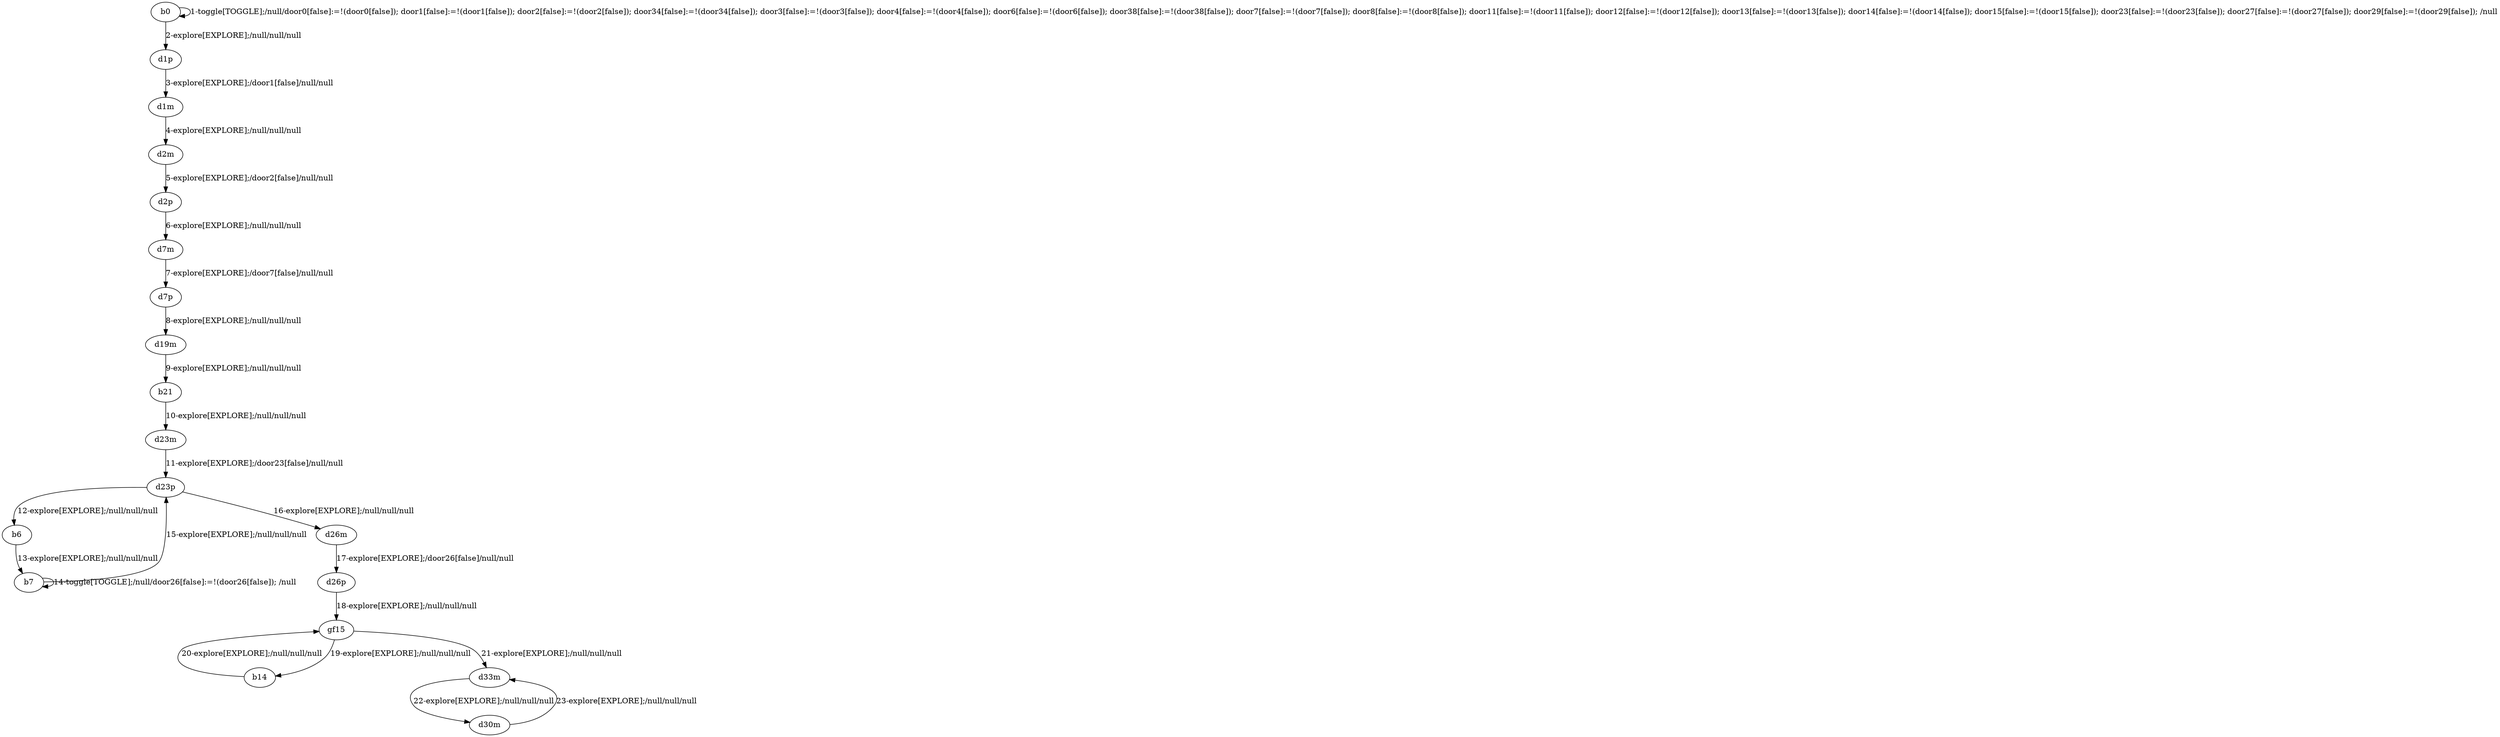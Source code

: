# Total number of goals covered by this test: 3
# gf15 --> b14
# d30m --> d33m
# d33m --> d30m

digraph g {
"b0" -> "b0" [label = "1-toggle[TOGGLE];/null/door0[false]:=!(door0[false]); door1[false]:=!(door1[false]); door2[false]:=!(door2[false]); door34[false]:=!(door34[false]); door3[false]:=!(door3[false]); door4[false]:=!(door4[false]); door6[false]:=!(door6[false]); door38[false]:=!(door38[false]); door7[false]:=!(door7[false]); door8[false]:=!(door8[false]); door11[false]:=!(door11[false]); door12[false]:=!(door12[false]); door13[false]:=!(door13[false]); door14[false]:=!(door14[false]); door15[false]:=!(door15[false]); door23[false]:=!(door23[false]); door27[false]:=!(door27[false]); door29[false]:=!(door29[false]); /null"];
"b0" -> "d1p" [label = "2-explore[EXPLORE];/null/null/null"];
"d1p" -> "d1m" [label = "3-explore[EXPLORE];/door1[false]/null/null"];
"d1m" -> "d2m" [label = "4-explore[EXPLORE];/null/null/null"];
"d2m" -> "d2p" [label = "5-explore[EXPLORE];/door2[false]/null/null"];
"d2p" -> "d7m" [label = "6-explore[EXPLORE];/null/null/null"];
"d7m" -> "d7p" [label = "7-explore[EXPLORE];/door7[false]/null/null"];
"d7p" -> "d19m" [label = "8-explore[EXPLORE];/null/null/null"];
"d19m" -> "b21" [label = "9-explore[EXPLORE];/null/null/null"];
"b21" -> "d23m" [label = "10-explore[EXPLORE];/null/null/null"];
"d23m" -> "d23p" [label = "11-explore[EXPLORE];/door23[false]/null/null"];
"d23p" -> "b6" [label = "12-explore[EXPLORE];/null/null/null"];
"b6" -> "b7" [label = "13-explore[EXPLORE];/null/null/null"];
"b7" -> "b7" [label = "14-toggle[TOGGLE];/null/door26[false]:=!(door26[false]); /null"];
"b7" -> "d23p" [label = "15-explore[EXPLORE];/null/null/null"];
"d23p" -> "d26m" [label = "16-explore[EXPLORE];/null/null/null"];
"d26m" -> "d26p" [label = "17-explore[EXPLORE];/door26[false]/null/null"];
"d26p" -> "gf15" [label = "18-explore[EXPLORE];/null/null/null"];
"gf15" -> "b14" [label = "19-explore[EXPLORE];/null/null/null"];
"b14" -> "gf15" [label = "20-explore[EXPLORE];/null/null/null"];
"gf15" -> "d33m" [label = "21-explore[EXPLORE];/null/null/null"];
"d33m" -> "d30m" [label = "22-explore[EXPLORE];/null/null/null"];
"d30m" -> "d33m" [label = "23-explore[EXPLORE];/null/null/null"];
}